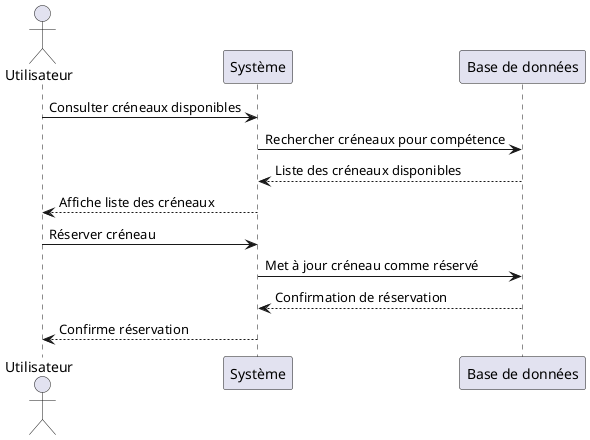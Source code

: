 @startuml
actor Utilisateur
participant "Système" as System
participant "Base de données" as DB

Utilisateur -> System: Consulter créneaux disponibles
System -> DB: Rechercher créneaux pour compétence
DB --> System: Liste des créneaux disponibles
System --> Utilisateur: Affiche liste des créneaux

Utilisateur -> System: Réserver créneau
System -> DB: Met à jour créneau comme réservé
DB --> System: Confirmation de réservation
System --> Utilisateur: Confirme réservation

@enduml


